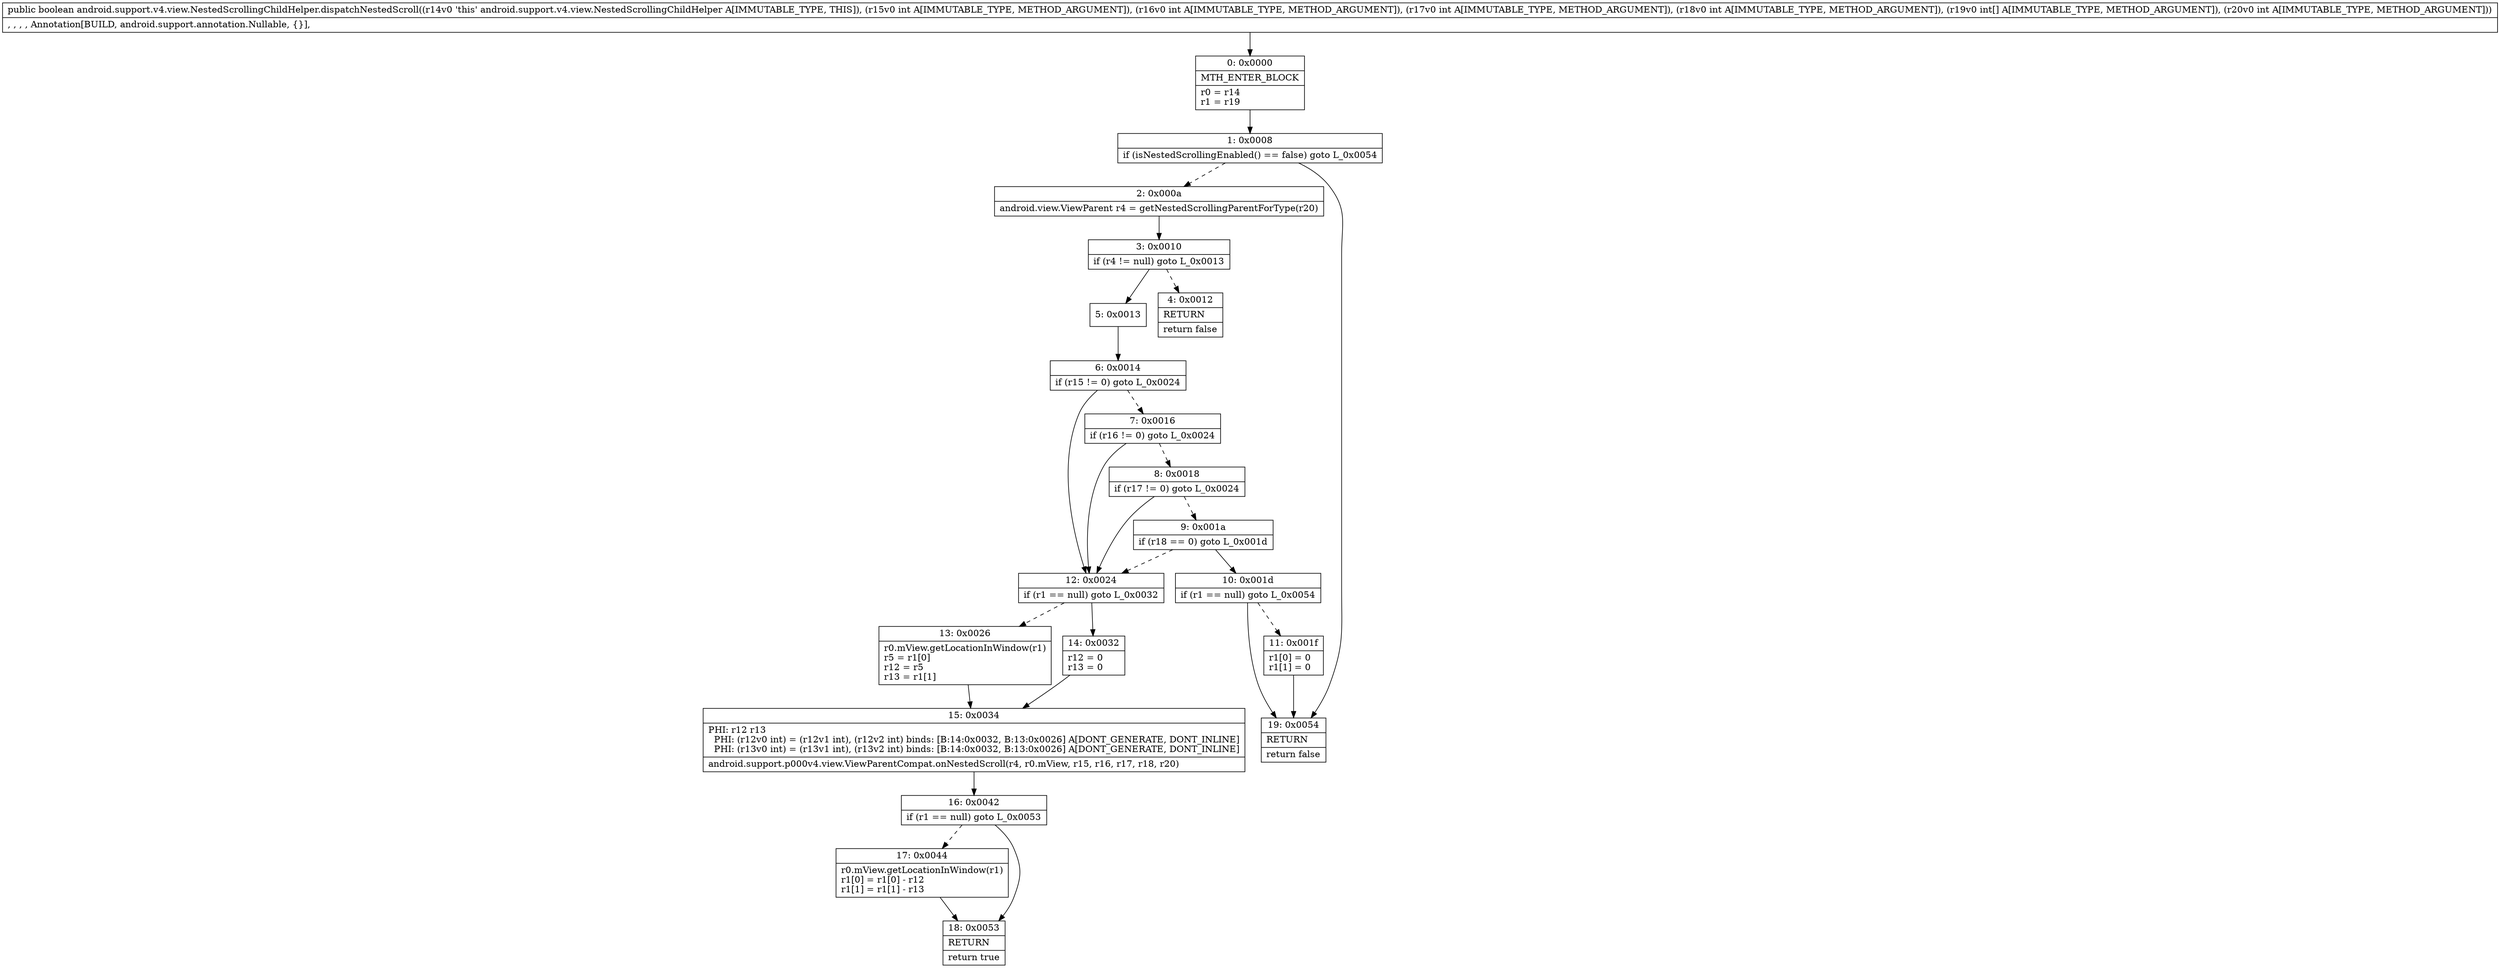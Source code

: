 digraph "CFG forandroid.support.v4.view.NestedScrollingChildHelper.dispatchNestedScroll(IIII[II)Z" {
Node_0 [shape=record,label="{0\:\ 0x0000|MTH_ENTER_BLOCK\l|r0 = r14\lr1 = r19\l}"];
Node_1 [shape=record,label="{1\:\ 0x0008|if (isNestedScrollingEnabled() == false) goto L_0x0054\l}"];
Node_2 [shape=record,label="{2\:\ 0x000a|android.view.ViewParent r4 = getNestedScrollingParentForType(r20)\l}"];
Node_3 [shape=record,label="{3\:\ 0x0010|if (r4 != null) goto L_0x0013\l}"];
Node_4 [shape=record,label="{4\:\ 0x0012|RETURN\l|return false\l}"];
Node_5 [shape=record,label="{5\:\ 0x0013}"];
Node_6 [shape=record,label="{6\:\ 0x0014|if (r15 != 0) goto L_0x0024\l}"];
Node_7 [shape=record,label="{7\:\ 0x0016|if (r16 != 0) goto L_0x0024\l}"];
Node_8 [shape=record,label="{8\:\ 0x0018|if (r17 != 0) goto L_0x0024\l}"];
Node_9 [shape=record,label="{9\:\ 0x001a|if (r18 == 0) goto L_0x001d\l}"];
Node_10 [shape=record,label="{10\:\ 0x001d|if (r1 == null) goto L_0x0054\l}"];
Node_11 [shape=record,label="{11\:\ 0x001f|r1[0] = 0\lr1[1] = 0\l}"];
Node_12 [shape=record,label="{12\:\ 0x0024|if (r1 == null) goto L_0x0032\l}"];
Node_13 [shape=record,label="{13\:\ 0x0026|r0.mView.getLocationInWindow(r1)\lr5 = r1[0]\lr12 = r5\lr13 = r1[1]\l}"];
Node_14 [shape=record,label="{14\:\ 0x0032|r12 = 0\lr13 = 0\l}"];
Node_15 [shape=record,label="{15\:\ 0x0034|PHI: r12 r13 \l  PHI: (r12v0 int) = (r12v1 int), (r12v2 int) binds: [B:14:0x0032, B:13:0x0026] A[DONT_GENERATE, DONT_INLINE]\l  PHI: (r13v0 int) = (r13v1 int), (r13v2 int) binds: [B:14:0x0032, B:13:0x0026] A[DONT_GENERATE, DONT_INLINE]\l|android.support.p000v4.view.ViewParentCompat.onNestedScroll(r4, r0.mView, r15, r16, r17, r18, r20)\l}"];
Node_16 [shape=record,label="{16\:\ 0x0042|if (r1 == null) goto L_0x0053\l}"];
Node_17 [shape=record,label="{17\:\ 0x0044|r0.mView.getLocationInWindow(r1)\lr1[0] = r1[0] \- r12\lr1[1] = r1[1] \- r13\l}"];
Node_18 [shape=record,label="{18\:\ 0x0053|RETURN\l|return true\l}"];
Node_19 [shape=record,label="{19\:\ 0x0054|RETURN\l|return false\l}"];
MethodNode[shape=record,label="{public boolean android.support.v4.view.NestedScrollingChildHelper.dispatchNestedScroll((r14v0 'this' android.support.v4.view.NestedScrollingChildHelper A[IMMUTABLE_TYPE, THIS]), (r15v0 int A[IMMUTABLE_TYPE, METHOD_ARGUMENT]), (r16v0 int A[IMMUTABLE_TYPE, METHOD_ARGUMENT]), (r17v0 int A[IMMUTABLE_TYPE, METHOD_ARGUMENT]), (r18v0 int A[IMMUTABLE_TYPE, METHOD_ARGUMENT]), (r19v0 int[] A[IMMUTABLE_TYPE, METHOD_ARGUMENT]), (r20v0 int A[IMMUTABLE_TYPE, METHOD_ARGUMENT]))  | , , , , Annotation[BUILD, android.support.annotation.Nullable, \{\}], \l}"];
MethodNode -> Node_0;
Node_0 -> Node_1;
Node_1 -> Node_2[style=dashed];
Node_1 -> Node_19;
Node_2 -> Node_3;
Node_3 -> Node_4[style=dashed];
Node_3 -> Node_5;
Node_5 -> Node_6;
Node_6 -> Node_7[style=dashed];
Node_6 -> Node_12;
Node_7 -> Node_8[style=dashed];
Node_7 -> Node_12;
Node_8 -> Node_9[style=dashed];
Node_8 -> Node_12;
Node_9 -> Node_10;
Node_9 -> Node_12[style=dashed];
Node_10 -> Node_11[style=dashed];
Node_10 -> Node_19;
Node_11 -> Node_19;
Node_12 -> Node_13[style=dashed];
Node_12 -> Node_14;
Node_13 -> Node_15;
Node_14 -> Node_15;
Node_15 -> Node_16;
Node_16 -> Node_17[style=dashed];
Node_16 -> Node_18;
Node_17 -> Node_18;
}

